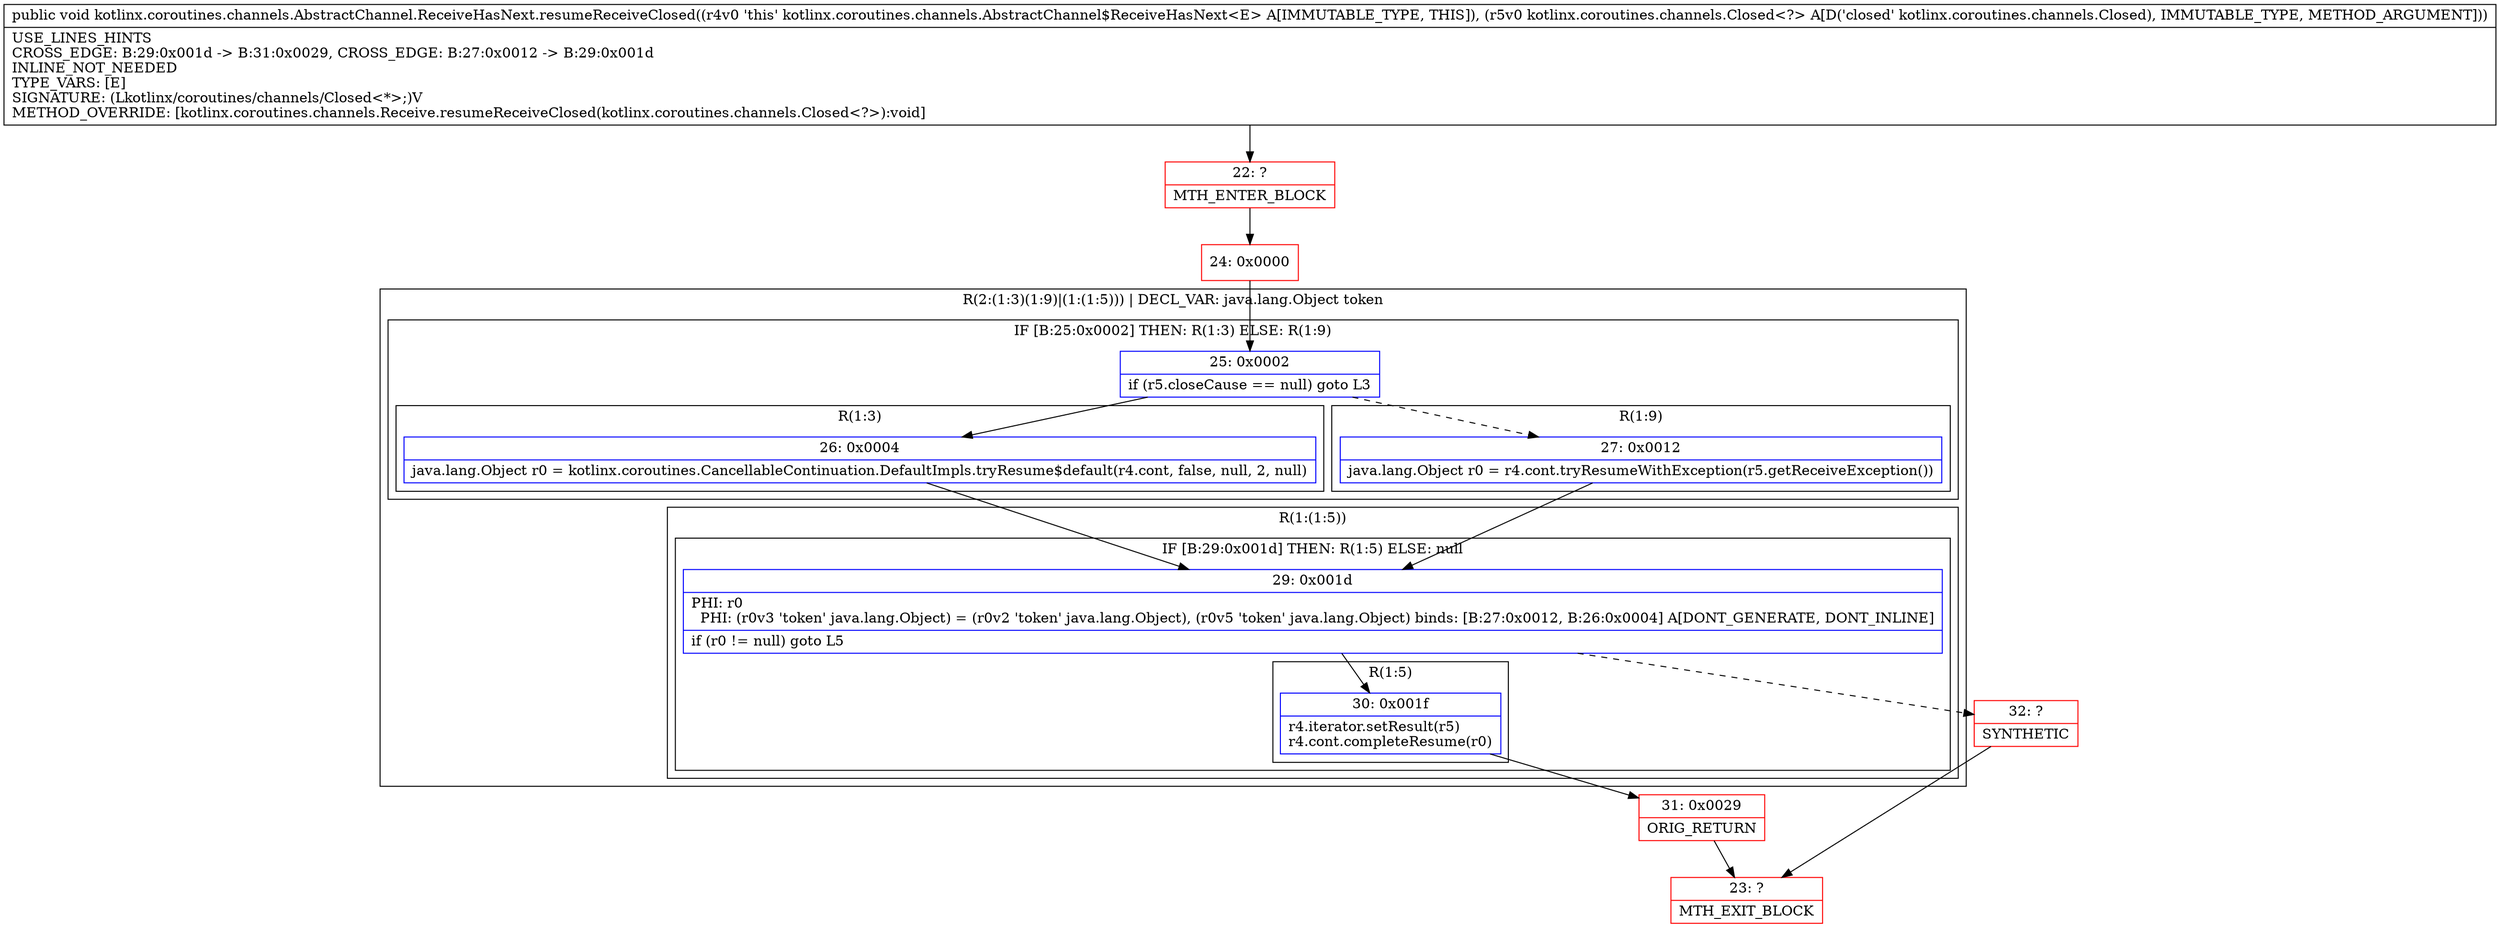 digraph "CFG forkotlinx.coroutines.channels.AbstractChannel.ReceiveHasNext.resumeReceiveClosed(Lkotlinx\/coroutines\/channels\/Closed;)V" {
subgraph cluster_Region_1118378498 {
label = "R(2:(1:3)(1:9)|(1:(1:5))) | DECL_VAR: java.lang.Object token\l";
node [shape=record,color=blue];
subgraph cluster_IfRegion_1706955625 {
label = "IF [B:25:0x0002] THEN: R(1:3) ELSE: R(1:9)";
node [shape=record,color=blue];
Node_25 [shape=record,label="{25\:\ 0x0002|if (r5.closeCause == null) goto L3\l}"];
subgraph cluster_Region_933697428 {
label = "R(1:3)";
node [shape=record,color=blue];
Node_26 [shape=record,label="{26\:\ 0x0004|java.lang.Object r0 = kotlinx.coroutines.CancellableContinuation.DefaultImpls.tryResume$default(r4.cont, false, null, 2, null)\l}"];
}
subgraph cluster_Region_1443887326 {
label = "R(1:9)";
node [shape=record,color=blue];
Node_27 [shape=record,label="{27\:\ 0x0012|java.lang.Object r0 = r4.cont.tryResumeWithException(r5.getReceiveException())\l}"];
}
}
subgraph cluster_Region_1282076159 {
label = "R(1:(1:5))";
node [shape=record,color=blue];
subgraph cluster_IfRegion_1985181940 {
label = "IF [B:29:0x001d] THEN: R(1:5) ELSE: null";
node [shape=record,color=blue];
Node_29 [shape=record,label="{29\:\ 0x001d|PHI: r0 \l  PHI: (r0v3 'token' java.lang.Object) = (r0v2 'token' java.lang.Object), (r0v5 'token' java.lang.Object) binds: [B:27:0x0012, B:26:0x0004] A[DONT_GENERATE, DONT_INLINE]\l|if (r0 != null) goto L5\l}"];
subgraph cluster_Region_2090865974 {
label = "R(1:5)";
node [shape=record,color=blue];
Node_30 [shape=record,label="{30\:\ 0x001f|r4.iterator.setResult(r5)\lr4.cont.completeResume(r0)\l}"];
}
}
}
}
Node_22 [shape=record,color=red,label="{22\:\ ?|MTH_ENTER_BLOCK\l}"];
Node_24 [shape=record,color=red,label="{24\:\ 0x0000}"];
Node_31 [shape=record,color=red,label="{31\:\ 0x0029|ORIG_RETURN\l}"];
Node_23 [shape=record,color=red,label="{23\:\ ?|MTH_EXIT_BLOCK\l}"];
Node_32 [shape=record,color=red,label="{32\:\ ?|SYNTHETIC\l}"];
MethodNode[shape=record,label="{public void kotlinx.coroutines.channels.AbstractChannel.ReceiveHasNext.resumeReceiveClosed((r4v0 'this' kotlinx.coroutines.channels.AbstractChannel$ReceiveHasNext\<E\> A[IMMUTABLE_TYPE, THIS]), (r5v0 kotlinx.coroutines.channels.Closed\<?\> A[D('closed' kotlinx.coroutines.channels.Closed), IMMUTABLE_TYPE, METHOD_ARGUMENT]))  | USE_LINES_HINTS\lCROSS_EDGE: B:29:0x001d \-\> B:31:0x0029, CROSS_EDGE: B:27:0x0012 \-\> B:29:0x001d\lINLINE_NOT_NEEDED\lTYPE_VARS: [E]\lSIGNATURE: (Lkotlinx\/coroutines\/channels\/Closed\<*\>;)V\lMETHOD_OVERRIDE: [kotlinx.coroutines.channels.Receive.resumeReceiveClosed(kotlinx.coroutines.channels.Closed\<?\>):void]\l}"];
MethodNode -> Node_22;Node_25 -> Node_26;
Node_25 -> Node_27[style=dashed];
Node_26 -> Node_29;
Node_27 -> Node_29;
Node_29 -> Node_30;
Node_29 -> Node_32[style=dashed];
Node_30 -> Node_31;
Node_22 -> Node_24;
Node_24 -> Node_25;
Node_31 -> Node_23;
Node_32 -> Node_23;
}

